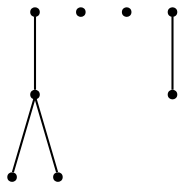 graph {
  node [shape=point,comment="{\"directed\":false,\"doi\":\"10.1007/3-540-37623-2_19\",\"figure\":\"2\"}"]

  v0 [pos="591.7215936222651,511.9166056315105"]
  v1 [pos="768.7379868367984,334.9166234334311"]
  v2 [pos="768.7379868367984,511.9166056315105"]
  v3 [pos="650.7270527284272,334.916623433431"]
  v4 [pos="532.7161027240088,334.916623433431"]
  v5 [pos="414.2051425588656,334.9166234334311"]
  v6 [pos="414.20514255886565,511.9166056315105"]
  v7 [pos="296.19417665840024,511.9166056315105"]

  v0 -- v2 [id="-2",pos="591.7215936222651,511.9166056315105 615.4946883836644,489.499855041504 647.2142965577871,476.8124262491863 680.1964959589345,476.8124262491863 705.0696766581169,476.8124262491863 729.4094496016712,484.0333938598634 750.2571789239232,497.59591420491546 768.7379868367984,511.9166056315105 768.7379868367984,511.9166056315105 768.7379868367984,511.9166056315105"]
  v6 -- v0 [id="-3",pos="414.20514255886565,511.9166056315105 430.28990750412373,494.0624872843425 430.28990750412373,494.0624872843425 430.28990750412373,494.0624872843425 435.6237307236532,501.133410135905 435.6237307236532,501.133410135905 435.6237307236532,501.133410135905 453.80467560451706,484.0333938598634 478.144384963883,476.8124262491863 503.0175656630655,476.8124262491863 535.9997650642129,476.8124262491863 567.7235697947632,489.499855041504 591.7215936222651,511.9166056315105"]
  v5 -- v4 [id="-5",pos="414.2051425588656,334.9166234334311 574.6825412829901,495.3793207804363 574.6825412829901,495.3793207804363 574.6825412829901,495.3793207804363 577.8161608348589,492.2459284464519 577.8161608348589,492.2459284464519 577.8161608348589,492.2459284464519 588.5087958599188,488.27075958251964 588.5087958599188,488.27075958251964 588.5087958599188,488.27075958251964 532.7161027240088,334.916623433431 532.7161027240088,334.916623433431 532.7161027240088,334.916623433431"]
  v0 -- v7 [id="-1",pos="591.7215936222651,511.9166056315105 551.7970658941778,550.1583735148113 498.92967461322684,571.2999343872071 443.95376806414043,571.2999343872071 397.11186880301983,571.2999343872071 351.56180949554084,555.9417088826499 314.28755021593133,527.5707880655925 296.19417665840024,511.9166056315105 296.19417665840024,511.9166056315105 296.19417665840024,511.9166056315105"]
}